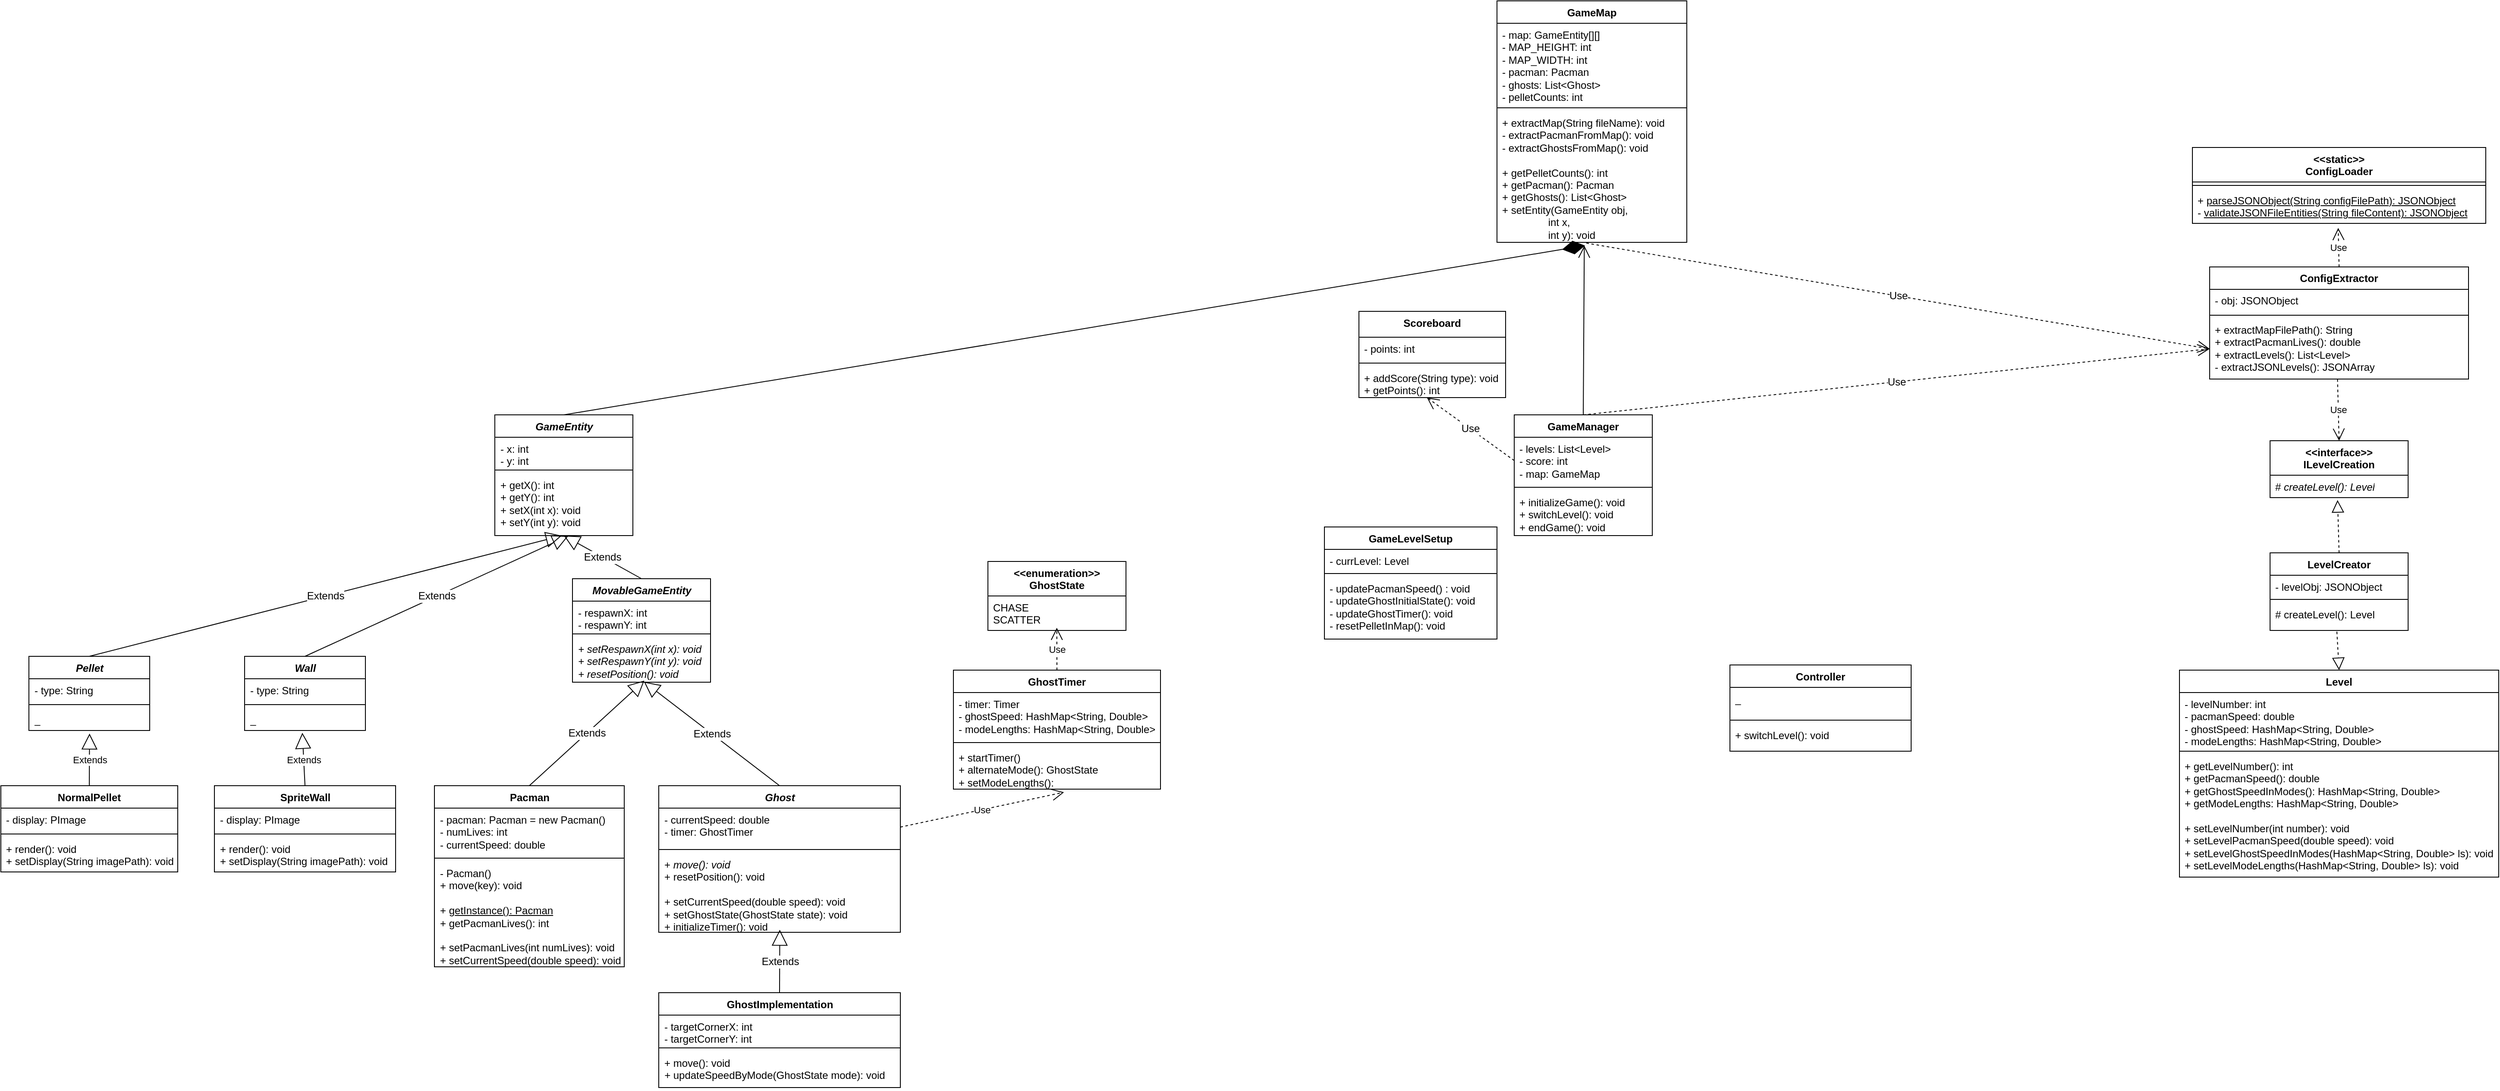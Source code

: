 <mxfile version="24.7.7">
  <diagram id="C5RBs43oDa-KdzZeNtuy" name="Page-1">
    <mxGraphModel dx="2038" dy="1967" grid="1" gridSize="10" guides="1" tooltips="1" connect="1" arrows="1" fold="1" page="1" pageScale="1" pageWidth="827" pageHeight="1169" math="0" shadow="0">
      <root>
        <mxCell id="WIyWlLk6GJQsqaUBKTNV-0" />
        <mxCell id="WIyWlLk6GJQsqaUBKTNV-1" parent="WIyWlLk6GJQsqaUBKTNV-0" />
        <mxCell id="k3yKtcVjdH3FUmCwJc7V-0" value="&lt;div&gt;&amp;lt;&amp;lt;static&amp;gt;&amp;gt;&lt;/div&gt;ConfigLoader" style="swimlane;fontStyle=1;align=center;verticalAlign=top;childLayout=stackLayout;horizontal=1;startSize=40;horizontalStack=0;resizeParent=1;resizeParentMax=0;resizeLast=0;collapsible=1;marginBottom=0;whiteSpace=wrap;html=1;" parent="WIyWlLk6GJQsqaUBKTNV-1" vertex="1">
          <mxGeometry x="886" y="50" width="340" height="88" as="geometry" />
        </mxCell>
        <mxCell id="k3yKtcVjdH3FUmCwJc7V-2" value="" style="line;strokeWidth=1;fillColor=none;align=left;verticalAlign=middle;spacingTop=-1;spacingLeft=3;spacingRight=3;rotatable=0;labelPosition=right;points=[];portConstraint=eastwest;strokeColor=inherit;" parent="k3yKtcVjdH3FUmCwJc7V-0" vertex="1">
          <mxGeometry y="40" width="340" height="8" as="geometry" />
        </mxCell>
        <mxCell id="k3yKtcVjdH3FUmCwJc7V-3" value="+ &lt;u&gt;parseJSONObject(String configFilePath): JSONObject&lt;/u&gt;&lt;div&gt;- &lt;u&gt;validateJSONFileEntities(String fileContent): JSONObject&lt;/u&gt;&lt;/div&gt;" style="text;strokeColor=none;fillColor=none;align=left;verticalAlign=top;spacingLeft=4;spacingRight=4;overflow=hidden;rotatable=0;points=[[0,0.5],[1,0.5]];portConstraint=eastwest;whiteSpace=wrap;html=1;" parent="k3yKtcVjdH3FUmCwJc7V-0" vertex="1">
          <mxGeometry y="48" width="340" height="40" as="geometry" />
        </mxCell>
        <mxCell id="k3yKtcVjdH3FUmCwJc7V-8" value="Level" style="swimlane;fontStyle=1;align=center;verticalAlign=top;childLayout=stackLayout;horizontal=1;startSize=26;horizontalStack=0;resizeParent=1;resizeParentMax=0;resizeLast=0;collapsible=1;marginBottom=0;whiteSpace=wrap;html=1;" parent="WIyWlLk6GJQsqaUBKTNV-1" vertex="1">
          <mxGeometry x="871" y="656" width="370" height="240" as="geometry" />
        </mxCell>
        <mxCell id="k3yKtcVjdH3FUmCwJc7V-9" value="&lt;div&gt;- levelNumber: int&lt;/div&gt;- pacmanSpeed: double&lt;div&gt;- ghostSpeed: HashMap&amp;lt;String, Double&amp;gt;&lt;br&gt;&lt;div&gt;- modeLengths: HashMap&amp;lt;String, Double&amp;gt;&lt;/div&gt;&lt;/div&gt;" style="text;strokeColor=none;fillColor=none;align=left;verticalAlign=top;spacingLeft=4;spacingRight=4;overflow=hidden;rotatable=0;points=[[0,0.5],[1,0.5]];portConstraint=eastwest;whiteSpace=wrap;html=1;" parent="k3yKtcVjdH3FUmCwJc7V-8" vertex="1">
          <mxGeometry y="26" width="370" height="64" as="geometry" />
        </mxCell>
        <mxCell id="k3yKtcVjdH3FUmCwJc7V-10" value="" style="line;strokeWidth=1;fillColor=none;align=left;verticalAlign=middle;spacingTop=-1;spacingLeft=3;spacingRight=3;rotatable=0;labelPosition=right;points=[];portConstraint=eastwest;strokeColor=inherit;" parent="k3yKtcVjdH3FUmCwJc7V-8" vertex="1">
          <mxGeometry y="90" width="370" height="8" as="geometry" />
        </mxCell>
        <mxCell id="k3yKtcVjdH3FUmCwJc7V-11" value="+ getLevelNumber(): int&lt;div&gt;+ getPacmanSpeed(): double&lt;/div&gt;&lt;div&gt;+ getGhostSpeedInModes(): HashMap&amp;lt;String, Double&amp;gt;&amp;nbsp;&lt;/div&gt;&lt;div&gt;+ getModeLengths: HashMap&amp;lt;String, Double&amp;gt;&lt;/div&gt;&lt;div&gt;&lt;br&gt;&lt;/div&gt;&lt;div&gt;+ setLevelNumber(int number): void&lt;/div&gt;&lt;div&gt;+ setLevelPacmanSpeed(double speed): void&lt;/div&gt;&lt;div&gt;+ setLevelGhostSpeedInModes(HashMap&amp;lt;String, Double&amp;gt; ls): void&lt;/div&gt;&lt;div&gt;+ setLevelModeLengths(HashMap&amp;lt;String, Double&amp;gt; ls): void&lt;/div&gt;" style="text;strokeColor=none;fillColor=none;align=left;verticalAlign=top;spacingLeft=4;spacingRight=4;overflow=hidden;rotatable=0;points=[[0,0.5],[1,0.5]];portConstraint=eastwest;whiteSpace=wrap;html=1;" parent="k3yKtcVjdH3FUmCwJc7V-8" vertex="1">
          <mxGeometry y="98" width="370" height="142" as="geometry" />
        </mxCell>
        <mxCell id="k3yKtcVjdH3FUmCwJc7V-12" value="&lt;i&gt;GameEntity&lt;/i&gt;" style="swimlane;fontStyle=1;align=center;verticalAlign=top;childLayout=stackLayout;horizontal=1;startSize=26;horizontalStack=0;resizeParent=1;resizeParentMax=0;resizeLast=0;collapsible=1;marginBottom=0;whiteSpace=wrap;html=1;" parent="WIyWlLk6GJQsqaUBKTNV-1" vertex="1">
          <mxGeometry x="-1081.5" y="360" width="160" height="140" as="geometry" />
        </mxCell>
        <mxCell id="k3yKtcVjdH3FUmCwJc7V-13" value="- x: int&lt;div&gt;- y: int&lt;/div&gt;" style="text;strokeColor=none;fillColor=none;align=left;verticalAlign=top;spacingLeft=4;spacingRight=4;overflow=hidden;rotatable=0;points=[[0,0.5],[1,0.5]];portConstraint=eastwest;whiteSpace=wrap;html=1;" parent="k3yKtcVjdH3FUmCwJc7V-12" vertex="1">
          <mxGeometry y="26" width="160" height="34" as="geometry" />
        </mxCell>
        <mxCell id="k3yKtcVjdH3FUmCwJc7V-14" value="" style="line;strokeWidth=1;fillColor=none;align=left;verticalAlign=middle;spacingTop=-1;spacingLeft=3;spacingRight=3;rotatable=0;labelPosition=right;points=[];portConstraint=eastwest;strokeColor=inherit;" parent="k3yKtcVjdH3FUmCwJc7V-12" vertex="1">
          <mxGeometry y="60" width="160" height="8" as="geometry" />
        </mxCell>
        <mxCell id="k3yKtcVjdH3FUmCwJc7V-15" value="+ getX(): int&lt;div&gt;+ getY(): int&lt;/div&gt;&lt;div&gt;+ setX(int x): void&lt;/div&gt;&lt;div&gt;+ setY(int y): void&lt;/div&gt;" style="text;strokeColor=none;fillColor=none;align=left;verticalAlign=top;spacingLeft=4;spacingRight=4;overflow=hidden;rotatable=0;points=[[0,0.5],[1,0.5]];portConstraint=eastwest;whiteSpace=wrap;html=1;" parent="k3yKtcVjdH3FUmCwJc7V-12" vertex="1">
          <mxGeometry y="68" width="160" height="72" as="geometry" />
        </mxCell>
        <mxCell id="k3yKtcVjdH3FUmCwJc7V-16" value="Pacman" style="swimlane;fontStyle=1;align=center;verticalAlign=top;childLayout=stackLayout;horizontal=1;startSize=26;horizontalStack=0;resizeParent=1;resizeParentMax=0;resizeLast=0;collapsible=1;marginBottom=0;whiteSpace=wrap;html=1;" parent="WIyWlLk6GJQsqaUBKTNV-1" vertex="1">
          <mxGeometry x="-1151.5" y="790" width="220" height="210" as="geometry" />
        </mxCell>
        <mxCell id="k3yKtcVjdH3FUmCwJc7V-17" value="- pacman: Pacman = new Pacman()&lt;div&gt;- numLives: int&lt;/div&gt;&lt;div&gt;- currentSpeed: double&lt;/div&gt;&lt;div&gt;&lt;br&gt;&lt;/div&gt;" style="text;strokeColor=none;fillColor=none;align=left;verticalAlign=top;spacingLeft=4;spacingRight=4;overflow=hidden;rotatable=0;points=[[0,0.5],[1,0.5]];portConstraint=eastwest;whiteSpace=wrap;html=1;" parent="k3yKtcVjdH3FUmCwJc7V-16" vertex="1">
          <mxGeometry y="26" width="220" height="54" as="geometry" />
        </mxCell>
        <mxCell id="k3yKtcVjdH3FUmCwJc7V-18" value="" style="line;strokeWidth=1;fillColor=none;align=left;verticalAlign=middle;spacingTop=-1;spacingLeft=3;spacingRight=3;rotatable=0;labelPosition=right;points=[];portConstraint=eastwest;strokeColor=inherit;" parent="k3yKtcVjdH3FUmCwJc7V-16" vertex="1">
          <mxGeometry y="80" width="220" height="8" as="geometry" />
        </mxCell>
        <mxCell id="k3yKtcVjdH3FUmCwJc7V-19" value="- Pacman()&lt;div&gt;+ move(key): void&lt;/div&gt;&lt;div&gt;&lt;br&gt;&lt;/div&gt;&lt;div&gt;&lt;div&gt;+&amp;nbsp;&lt;u&gt;getInstance(): Pacman&lt;/u&gt;&lt;/div&gt;&lt;/div&gt;&lt;div&gt;+ getPacmanLives(): int&lt;/div&gt;&lt;div&gt;&lt;br&gt;&lt;/div&gt;&lt;div&gt;+ setPacmanLives(int numLives): void&lt;/div&gt;&lt;div&gt;+ setCurrentSpeed(double speed): void&lt;/div&gt;" style="text;strokeColor=none;fillColor=none;align=left;verticalAlign=top;spacingLeft=4;spacingRight=4;overflow=hidden;rotatable=0;points=[[0,0.5],[1,0.5]];portConstraint=eastwest;whiteSpace=wrap;html=1;" parent="k3yKtcVjdH3FUmCwJc7V-16" vertex="1">
          <mxGeometry y="88" width="220" height="122" as="geometry" />
        </mxCell>
        <mxCell id="k3yKtcVjdH3FUmCwJc7V-20" value="&lt;i&gt;Ghost&lt;/i&gt;" style="swimlane;fontStyle=1;align=center;verticalAlign=top;childLayout=stackLayout;horizontal=1;startSize=26;horizontalStack=0;resizeParent=1;resizeParentMax=0;resizeLast=0;collapsible=1;marginBottom=0;whiteSpace=wrap;html=1;" parent="WIyWlLk6GJQsqaUBKTNV-1" vertex="1">
          <mxGeometry x="-891.5" y="790" width="280" height="170" as="geometry" />
        </mxCell>
        <mxCell id="k3yKtcVjdH3FUmCwJc7V-21" value="- currentSpeed: double&lt;div&gt;&lt;span style=&quot;background-color: initial;&quot;&gt;- timer: GhostTimer&lt;/span&gt;&lt;br&gt;&lt;/div&gt;" style="text;strokeColor=none;fillColor=none;align=left;verticalAlign=top;spacingLeft=4;spacingRight=4;overflow=hidden;rotatable=0;points=[[0,0.5],[1,0.5]];portConstraint=eastwest;whiteSpace=wrap;html=1;" parent="k3yKtcVjdH3FUmCwJc7V-20" vertex="1">
          <mxGeometry y="26" width="280" height="44" as="geometry" />
        </mxCell>
        <mxCell id="k3yKtcVjdH3FUmCwJc7V-22" value="" style="line;strokeWidth=1;fillColor=none;align=left;verticalAlign=middle;spacingTop=-1;spacingLeft=3;spacingRight=3;rotatable=0;labelPosition=right;points=[];portConstraint=eastwest;strokeColor=inherit;" parent="k3yKtcVjdH3FUmCwJc7V-20" vertex="1">
          <mxGeometry y="70" width="280" height="8" as="geometry" />
        </mxCell>
        <mxCell id="k3yKtcVjdH3FUmCwJc7V-23" value="&lt;div&gt;+ &lt;i&gt;move(): void&lt;/i&gt;&lt;/div&gt;&lt;div&gt;&lt;div&gt;+ resetPosition(): void&lt;/div&gt;&lt;/div&gt;&lt;div&gt;&lt;br&gt;&lt;/div&gt;&lt;div&gt;&lt;span style=&quot;background-color: initial;&quot;&gt;+ setCurrentSpeed(double speed): void&lt;/span&gt;&lt;br&gt;&lt;/div&gt;&lt;div&gt;&lt;span style=&quot;background-color: initial;&quot;&gt;+ setGhostState(GhostState state): void&lt;/span&gt;&lt;/div&gt;&lt;div&gt;&lt;span style=&quot;background-color: initial;&quot;&gt;+ initializeTimer(): void&lt;/span&gt;&lt;/div&gt;" style="text;strokeColor=none;fillColor=none;align=left;verticalAlign=top;spacingLeft=4;spacingRight=4;overflow=hidden;rotatable=0;points=[[0,0.5],[1,0.5]];portConstraint=eastwest;whiteSpace=wrap;html=1;" parent="k3yKtcVjdH3FUmCwJc7V-20" vertex="1">
          <mxGeometry y="78" width="280" height="92" as="geometry" />
        </mxCell>
        <mxCell id="rw3Is0due_I-UnfVZc5g-0" value="GameManager" style="swimlane;fontStyle=1;align=center;verticalAlign=top;childLayout=stackLayout;horizontal=1;startSize=26;horizontalStack=0;resizeParent=1;resizeParentMax=0;resizeLast=0;collapsible=1;marginBottom=0;whiteSpace=wrap;html=1;" parent="WIyWlLk6GJQsqaUBKTNV-1" vertex="1">
          <mxGeometry x="100" y="360" width="160" height="140" as="geometry" />
        </mxCell>
        <mxCell id="rw3Is0due_I-UnfVZc5g-1" value="- levels: List&amp;lt;Level&amp;gt;&lt;div&gt;&lt;span style=&quot;background-color: initial;&quot;&gt;- score: int&lt;/span&gt;&lt;br&gt;&lt;/div&gt;&lt;div&gt;- map: GameMap&lt;/div&gt;" style="text;strokeColor=none;fillColor=none;align=left;verticalAlign=top;spacingLeft=4;spacingRight=4;overflow=hidden;rotatable=0;points=[[0,0.5],[1,0.5]];portConstraint=eastwest;whiteSpace=wrap;html=1;" parent="rw3Is0due_I-UnfVZc5g-0" vertex="1">
          <mxGeometry y="26" width="160" height="54" as="geometry" />
        </mxCell>
        <mxCell id="rw3Is0due_I-UnfVZc5g-2" value="" style="line;strokeWidth=1;fillColor=none;align=left;verticalAlign=middle;spacingTop=-1;spacingLeft=3;spacingRight=3;rotatable=0;labelPosition=right;points=[];portConstraint=eastwest;strokeColor=inherit;" parent="rw3Is0due_I-UnfVZc5g-0" vertex="1">
          <mxGeometry y="80" width="160" height="8" as="geometry" />
        </mxCell>
        <mxCell id="rw3Is0due_I-UnfVZc5g-3" value="&lt;div&gt;+ initializeGame(): void&lt;/div&gt;&lt;div&gt;+ switchLevel(): void&lt;br&gt;&lt;/div&gt;&lt;div&gt;&lt;span style=&quot;background-color: initial;&quot;&gt;+ endGame(): void&lt;/span&gt;&lt;br&gt;&lt;/div&gt;&lt;div&gt;&lt;br&gt;&lt;/div&gt;" style="text;strokeColor=none;fillColor=none;align=left;verticalAlign=top;spacingLeft=4;spacingRight=4;overflow=hidden;rotatable=0;points=[[0,0.5],[1,0.5]];portConstraint=eastwest;whiteSpace=wrap;html=1;" parent="rw3Is0due_I-UnfVZc5g-0" vertex="1">
          <mxGeometry y="88" width="160" height="52" as="geometry" />
        </mxCell>
        <mxCell id="rw3Is0due_I-UnfVZc5g-8" value="ConfigExtractor" style="swimlane;fontStyle=1;align=center;verticalAlign=top;childLayout=stackLayout;horizontal=1;startSize=26;horizontalStack=0;resizeParent=1;resizeParentMax=0;resizeLast=0;collapsible=1;marginBottom=0;whiteSpace=wrap;html=1;" parent="WIyWlLk6GJQsqaUBKTNV-1" vertex="1">
          <mxGeometry x="906" y="188.48" width="300" height="130" as="geometry" />
        </mxCell>
        <mxCell id="rw3Is0due_I-UnfVZc5g-9" value="- obj: JSONObject" style="text;strokeColor=none;fillColor=none;align=left;verticalAlign=top;spacingLeft=4;spacingRight=4;overflow=hidden;rotatable=0;points=[[0,0.5],[1,0.5]];portConstraint=eastwest;whiteSpace=wrap;html=1;" parent="rw3Is0due_I-UnfVZc5g-8" vertex="1">
          <mxGeometry y="26" width="300" height="26" as="geometry" />
        </mxCell>
        <mxCell id="rw3Is0due_I-UnfVZc5g-10" value="" style="line;strokeWidth=1;fillColor=none;align=left;verticalAlign=middle;spacingTop=-1;spacingLeft=3;spacingRight=3;rotatable=0;labelPosition=right;points=[];portConstraint=eastwest;strokeColor=inherit;" parent="rw3Is0due_I-UnfVZc5g-8" vertex="1">
          <mxGeometry y="52" width="300" height="8" as="geometry" />
        </mxCell>
        <mxCell id="rw3Is0due_I-UnfVZc5g-11" value="+ extractMapFilePath(): String&lt;div&gt;+ extractPacmanLives(): double&lt;/div&gt;&lt;div&gt;+ extractLevels(): List&amp;lt;Level&amp;gt;&lt;/div&gt;&lt;div&gt;- extractJSONLevels(): JSONArray&lt;/div&gt;" style="text;strokeColor=none;fillColor=none;align=left;verticalAlign=top;spacingLeft=4;spacingRight=4;overflow=hidden;rotatable=0;points=[[0,0.5],[1,0.5]];portConstraint=eastwest;whiteSpace=wrap;html=1;" parent="rw3Is0due_I-UnfVZc5g-8" vertex="1">
          <mxGeometry y="60" width="300" height="70" as="geometry" />
        </mxCell>
        <mxCell id="rw3Is0due_I-UnfVZc5g-12" value="&lt;div&gt;&amp;lt;&amp;lt;interface&amp;gt;&amp;gt;&lt;/div&gt;ILevelCreation" style="swimlane;fontStyle=1;align=center;verticalAlign=top;childLayout=stackLayout;horizontal=1;startSize=40;horizontalStack=0;resizeParent=1;resizeParentMax=0;resizeLast=0;collapsible=1;marginBottom=0;whiteSpace=wrap;html=1;" parent="WIyWlLk6GJQsqaUBKTNV-1" vertex="1">
          <mxGeometry x="976" y="390" width="160" height="66" as="geometry" />
        </mxCell>
        <mxCell id="rw3Is0due_I-UnfVZc5g-15" value="# &lt;i&gt;createLevel(): Level&lt;/i&gt;" style="text;strokeColor=none;fillColor=none;align=left;verticalAlign=top;spacingLeft=4;spacingRight=4;overflow=hidden;rotatable=0;points=[[0,0.5],[1,0.5]];portConstraint=eastwest;whiteSpace=wrap;html=1;" parent="rw3Is0due_I-UnfVZc5g-12" vertex="1">
          <mxGeometry y="40" width="160" height="26" as="geometry" />
        </mxCell>
        <mxCell id="rw3Is0due_I-UnfVZc5g-21" value="Use" style="endArrow=open;endSize=12;dashed=1;html=1;rounded=0;exitX=0.5;exitY=0;exitDx=0;exitDy=0;entryX=0.497;entryY=1.131;entryDx=0;entryDy=0;entryPerimeter=0;" parent="WIyWlLk6GJQsqaUBKTNV-1" source="rw3Is0due_I-UnfVZc5g-8" target="k3yKtcVjdH3FUmCwJc7V-3" edge="1">
          <mxGeometry width="160" relative="1" as="geometry">
            <mxPoint x="1006" y="418.48" as="sourcePoint" />
            <mxPoint x="984.98" y="130.0" as="targetPoint" />
          </mxGeometry>
        </mxCell>
        <mxCell id="rw3Is0due_I-UnfVZc5g-22" value="" style="endArrow=block;dashed=1;endFill=0;endSize=12;html=1;rounded=0;exitX=0.484;exitY=1.043;exitDx=0;exitDy=0;entryX=0.5;entryY=0;entryDx=0;entryDy=0;exitPerimeter=0;" parent="WIyWlLk6GJQsqaUBKTNV-1" source="b9I_rk6hgtn4qXGZe8mg-3" target="k3yKtcVjdH3FUmCwJc7V-8" edge="1">
          <mxGeometry width="160" relative="1" as="geometry">
            <mxPoint x="1054.88" y="599.928" as="sourcePoint" />
            <mxPoint x="1296" y="560" as="targetPoint" />
          </mxGeometry>
        </mxCell>
        <mxCell id="rw3Is0due_I-UnfVZc5g-23" value="Use" style="endArrow=open;endSize=12;dashed=1;html=1;rounded=0;exitX=0.494;exitY=1.004;exitDx=0;exitDy=0;entryX=0.5;entryY=0;entryDx=0;entryDy=0;exitPerimeter=0;" parent="WIyWlLk6GJQsqaUBKTNV-1" source="rw3Is0due_I-UnfVZc5g-11" target="rw3Is0due_I-UnfVZc5g-12" edge="1">
          <mxGeometry width="160" relative="1" as="geometry">
            <mxPoint x="1336.0" y="410.0" as="sourcePoint" />
            <mxPoint x="1506" y="459" as="targetPoint" />
          </mxGeometry>
        </mxCell>
        <mxCell id="rw3Is0due_I-UnfVZc5g-28" value="GameMap" style="swimlane;fontStyle=1;align=center;verticalAlign=top;childLayout=stackLayout;horizontal=1;startSize=26;horizontalStack=0;resizeParent=1;resizeParentMax=0;resizeLast=0;collapsible=1;marginBottom=0;whiteSpace=wrap;html=1;" parent="WIyWlLk6GJQsqaUBKTNV-1" vertex="1">
          <mxGeometry x="80" y="-120" width="220" height="280" as="geometry" />
        </mxCell>
        <mxCell id="rw3Is0due_I-UnfVZc5g-29" value="- map: GameEntity[][]&lt;div&gt;- MAP_HEIGHT: int&lt;/div&gt;&lt;div&gt;- MAP_WIDTH: int&lt;/div&gt;&lt;div&gt;- pacman: Pacman&lt;/div&gt;&lt;div&gt;- ghosts: List&amp;lt;Ghost&amp;gt;&lt;/div&gt;&lt;div&gt;- pelletCounts: int&lt;/div&gt;" style="text;strokeColor=none;fillColor=none;align=left;verticalAlign=top;spacingLeft=4;spacingRight=4;overflow=hidden;rotatable=0;points=[[0,0.5],[1,0.5]];portConstraint=eastwest;whiteSpace=wrap;html=1;" parent="rw3Is0due_I-UnfVZc5g-28" vertex="1">
          <mxGeometry y="26" width="220" height="94" as="geometry" />
        </mxCell>
        <mxCell id="rw3Is0due_I-UnfVZc5g-30" value="" style="line;strokeWidth=1;fillColor=none;align=left;verticalAlign=middle;spacingTop=-1;spacingLeft=3;spacingRight=3;rotatable=0;labelPosition=right;points=[];portConstraint=eastwest;strokeColor=inherit;" parent="rw3Is0due_I-UnfVZc5g-28" vertex="1">
          <mxGeometry y="120" width="220" height="8" as="geometry" />
        </mxCell>
        <mxCell id="rw3Is0due_I-UnfVZc5g-31" value="+ extractMap(String fileName): void&lt;div&gt;- extractPacmanFromMap(): void&lt;/div&gt;&lt;div&gt;- extractGhostsFromMap(): void&lt;/div&gt;&lt;div&gt;&lt;br&gt;&lt;/div&gt;&lt;div&gt;+ getPelletCounts(): int&lt;/div&gt;&lt;div&gt;+ getPacman(): Pacman&lt;/div&gt;&lt;div&gt;+ getGhosts(): List&amp;lt;Ghost&amp;gt;&lt;br&gt;&lt;div&gt;&lt;div&gt;&lt;span style=&quot;background-color: initial;&quot;&gt;+ setEntity(GameEntity obj,&lt;/span&gt;&lt;br&gt;&lt;/div&gt;&lt;div&gt;&lt;span style=&quot;white-space: pre;&quot;&gt;&#x9;&lt;/span&gt;&lt;span style=&quot;white-space: pre;&quot;&gt;&#x9;&lt;/span&gt;int x,&lt;/div&gt;&lt;div&gt;&lt;span style=&quot;white-space: pre;&quot;&gt;&#x9;&lt;/span&gt;&lt;span style=&quot;white-space: pre;&quot;&gt;&#x9;&lt;/span&gt;int y): void&lt;/div&gt;&lt;/div&gt;&lt;/div&gt;" style="text;strokeColor=none;fillColor=none;align=left;verticalAlign=top;spacingLeft=4;spacingRight=4;overflow=hidden;rotatable=0;points=[[0,0.5],[1,0.5]];portConstraint=eastwest;whiteSpace=wrap;html=1;" parent="rw3Is0due_I-UnfVZc5g-28" vertex="1">
          <mxGeometry y="128" width="220" height="152" as="geometry" />
        </mxCell>
        <mxCell id="tSfVz4bYU_NCFo6Q-qHQ-0" value="&lt;i&gt;Wall&lt;/i&gt;" style="swimlane;fontStyle=1;align=center;verticalAlign=top;childLayout=stackLayout;horizontal=1;startSize=26;horizontalStack=0;resizeParent=1;resizeParentMax=0;resizeLast=0;collapsible=1;marginBottom=0;whiteSpace=wrap;html=1;" parent="WIyWlLk6GJQsqaUBKTNV-1" vertex="1">
          <mxGeometry x="-1371.5" y="640" width="140" height="86" as="geometry" />
        </mxCell>
        <mxCell id="tSfVz4bYU_NCFo6Q-qHQ-1" value="- type: String" style="text;strokeColor=none;fillColor=none;align=left;verticalAlign=top;spacingLeft=4;spacingRight=4;overflow=hidden;rotatable=0;points=[[0,0.5],[1,0.5]];portConstraint=eastwest;whiteSpace=wrap;html=1;" parent="tSfVz4bYU_NCFo6Q-qHQ-0" vertex="1">
          <mxGeometry y="26" width="140" height="26" as="geometry" />
        </mxCell>
        <mxCell id="tSfVz4bYU_NCFo6Q-qHQ-2" value="" style="line;strokeWidth=1;fillColor=none;align=left;verticalAlign=middle;spacingTop=-1;spacingLeft=3;spacingRight=3;rotatable=0;labelPosition=right;points=[];portConstraint=eastwest;strokeColor=inherit;" parent="tSfVz4bYU_NCFo6Q-qHQ-0" vertex="1">
          <mxGeometry y="52" width="140" height="8" as="geometry" />
        </mxCell>
        <mxCell id="tSfVz4bYU_NCFo6Q-qHQ-3" value="_" style="text;strokeColor=none;fillColor=none;align=left;verticalAlign=top;spacingLeft=4;spacingRight=4;overflow=hidden;rotatable=0;points=[[0,0.5],[1,0.5]];portConstraint=eastwest;whiteSpace=wrap;html=1;" parent="tSfVz4bYU_NCFo6Q-qHQ-0" vertex="1">
          <mxGeometry y="60" width="140" height="26" as="geometry" />
        </mxCell>
        <mxCell id="tSfVz4bYU_NCFo6Q-qHQ-9" value="&lt;div&gt;&amp;lt;&amp;lt;enumeration&amp;gt;&amp;gt;&lt;/div&gt;GhostState" style="swimlane;fontStyle=1;align=center;verticalAlign=top;childLayout=stackLayout;horizontal=1;startSize=40;horizontalStack=0;resizeParent=1;resizeParentMax=0;resizeLast=0;collapsible=1;marginBottom=0;whiteSpace=wrap;html=1;" parent="WIyWlLk6GJQsqaUBKTNV-1" vertex="1">
          <mxGeometry x="-510" y="530" width="160" height="80" as="geometry" />
        </mxCell>
        <mxCell id="tSfVz4bYU_NCFo6Q-qHQ-10" value="CHASE&lt;div&gt;SCATTER&lt;/div&gt;" style="text;strokeColor=none;fillColor=none;align=left;verticalAlign=top;spacingLeft=4;spacingRight=4;overflow=hidden;rotatable=0;points=[[0,0.5],[1,0.5]];portConstraint=eastwest;whiteSpace=wrap;html=1;" parent="tSfVz4bYU_NCFo6Q-qHQ-9" vertex="1">
          <mxGeometry y="40" width="160" height="40" as="geometry" />
        </mxCell>
        <mxCell id="tSfVz4bYU_NCFo6Q-qHQ-13" value="Extends" style="endArrow=block;endSize=16;endFill=0;html=1;rounded=0;fontSize=12;curved=1;exitX=0.5;exitY=0;exitDx=0;exitDy=0;entryX=0.521;entryY=0.964;entryDx=0;entryDy=0;entryPerimeter=0;" parent="WIyWlLk6GJQsqaUBKTNV-1" source="k3yKtcVjdH3FUmCwJc7V-16" target="RNng5RezGkxJU8IlU9MV-23" edge="1">
          <mxGeometry width="160" relative="1" as="geometry">
            <mxPoint x="-1001.5" y="567.23" as="sourcePoint" />
            <mxPoint x="-961.5" y="710" as="targetPoint" />
          </mxGeometry>
        </mxCell>
        <mxCell id="tSfVz4bYU_NCFo6Q-qHQ-14" value="Extends" style="endArrow=block;endSize=16;endFill=0;html=1;rounded=0;fontSize=12;curved=1;exitX=0.5;exitY=0;exitDx=0;exitDy=0;entryX=0.518;entryY=0.99;entryDx=0;entryDy=0;entryPerimeter=0;" parent="WIyWlLk6GJQsqaUBKTNV-1" source="k3yKtcVjdH3FUmCwJc7V-20" target="RNng5RezGkxJU8IlU9MV-23" edge="1">
          <mxGeometry width="160" relative="1" as="geometry">
            <mxPoint x="-741.5" y="590.0" as="sourcePoint" />
            <mxPoint x="-851.5" y="710" as="targetPoint" />
          </mxGeometry>
        </mxCell>
        <mxCell id="tSfVz4bYU_NCFo6Q-qHQ-15" value="Extends" style="endArrow=block;endSize=16;endFill=0;html=1;rounded=0;fontSize=12;curved=1;exitX=0.5;exitY=0;exitDx=0;exitDy=0;entryX=0.532;entryY=1.007;entryDx=0;entryDy=0;entryPerimeter=0;" parent="WIyWlLk6GJQsqaUBKTNV-1" source="tSfVz4bYU_NCFo6Q-qHQ-0" target="k3yKtcVjdH3FUmCwJc7V-15" edge="1">
          <mxGeometry width="160" relative="1" as="geometry">
            <mxPoint x="-831.5" y="510" as="sourcePoint" />
            <mxPoint x="-671.5" y="510" as="targetPoint" />
          </mxGeometry>
        </mxCell>
        <mxCell id="b9I_rk6hgtn4qXGZe8mg-0" value="LevelCreator" style="swimlane;fontStyle=1;align=center;verticalAlign=top;childLayout=stackLayout;horizontal=1;startSize=26;horizontalStack=0;resizeParent=1;resizeParentMax=0;resizeLast=0;collapsible=1;marginBottom=0;whiteSpace=wrap;html=1;" parent="WIyWlLk6GJQsqaUBKTNV-1" vertex="1">
          <mxGeometry x="976" y="520" width="160" height="90" as="geometry" />
        </mxCell>
        <mxCell id="b9I_rk6hgtn4qXGZe8mg-1" value="- levelObj: JSONObject" style="text;strokeColor=none;fillColor=none;align=left;verticalAlign=top;spacingLeft=4;spacingRight=4;overflow=hidden;rotatable=0;points=[[0,0.5],[1,0.5]];portConstraint=eastwest;whiteSpace=wrap;html=1;" parent="b9I_rk6hgtn4qXGZe8mg-0" vertex="1">
          <mxGeometry y="26" width="160" height="24" as="geometry" />
        </mxCell>
        <mxCell id="b9I_rk6hgtn4qXGZe8mg-2" value="" style="line;strokeWidth=1;fillColor=none;align=left;verticalAlign=middle;spacingTop=-1;spacingLeft=3;spacingRight=3;rotatable=0;labelPosition=right;points=[];portConstraint=eastwest;strokeColor=inherit;" parent="b9I_rk6hgtn4qXGZe8mg-0" vertex="1">
          <mxGeometry y="50" width="160" height="8" as="geometry" />
        </mxCell>
        <mxCell id="b9I_rk6hgtn4qXGZe8mg-3" value="# createLevel(): Level&lt;div&gt;&lt;br&gt;&lt;/div&gt;" style="text;strokeColor=none;fillColor=none;align=left;verticalAlign=top;spacingLeft=4;spacingRight=4;overflow=hidden;rotatable=0;points=[[0,0.5],[1,0.5]];portConstraint=eastwest;whiteSpace=wrap;html=1;" parent="b9I_rk6hgtn4qXGZe8mg-0" vertex="1">
          <mxGeometry y="58" width="160" height="32" as="geometry" />
        </mxCell>
        <mxCell id="b9I_rk6hgtn4qXGZe8mg-4" value="Use" style="endArrow=open;endSize=12;dashed=1;html=1;rounded=0;fontSize=12;curved=1;exitX=0.471;exitY=1.006;exitDx=0;exitDy=0;entryX=0;entryY=0.5;entryDx=0;entryDy=0;exitPerimeter=0;" parent="WIyWlLk6GJQsqaUBKTNV-1" source="rw3Is0due_I-UnfVZc5g-31" target="rw3Is0due_I-UnfVZc5g-11" edge="1">
          <mxGeometry width="160" relative="1" as="geometry">
            <mxPoint x="450" y="390" as="sourcePoint" />
            <mxPoint x="610" y="390" as="targetPoint" />
          </mxGeometry>
        </mxCell>
        <mxCell id="b9I_rk6hgtn4qXGZe8mg-5" value="Use" style="endArrow=open;endSize=12;dashed=1;html=1;rounded=0;fontSize=12;curved=1;exitX=0.5;exitY=0;exitDx=0;exitDy=0;entryX=0;entryY=0.5;entryDx=0;entryDy=0;" parent="WIyWlLk6GJQsqaUBKTNV-1" source="rw3Is0due_I-UnfVZc5g-0" target="rw3Is0due_I-UnfVZc5g-11" edge="1">
          <mxGeometry width="160" relative="1" as="geometry">
            <mxPoint x="450" y="390" as="sourcePoint" />
            <mxPoint x="610" y="390" as="targetPoint" />
          </mxGeometry>
        </mxCell>
        <mxCell id="b9I_rk6hgtn4qXGZe8mg-7" value="GhostImplementation" style="swimlane;fontStyle=1;align=center;verticalAlign=top;childLayout=stackLayout;horizontal=1;startSize=26;horizontalStack=0;resizeParent=1;resizeParentMax=0;resizeLast=0;collapsible=1;marginBottom=0;whiteSpace=wrap;html=1;" parent="WIyWlLk6GJQsqaUBKTNV-1" vertex="1">
          <mxGeometry x="-891.5" y="1030" width="280" height="110" as="geometry" />
        </mxCell>
        <mxCell id="b9I_rk6hgtn4qXGZe8mg-8" value="&lt;div&gt;- targetCornerX: int&lt;/div&gt;&lt;div&gt;- targetCornerY: int&lt;/div&gt;" style="text;strokeColor=none;fillColor=none;align=left;verticalAlign=top;spacingLeft=4;spacingRight=4;overflow=hidden;rotatable=0;points=[[0,0.5],[1,0.5]];portConstraint=eastwest;whiteSpace=wrap;html=1;" parent="b9I_rk6hgtn4qXGZe8mg-7" vertex="1">
          <mxGeometry y="26" width="280" height="34" as="geometry" />
        </mxCell>
        <mxCell id="b9I_rk6hgtn4qXGZe8mg-9" value="" style="line;strokeWidth=1;fillColor=none;align=left;verticalAlign=middle;spacingTop=-1;spacingLeft=3;spacingRight=3;rotatable=0;labelPosition=right;points=[];portConstraint=eastwest;strokeColor=inherit;" parent="b9I_rk6hgtn4qXGZe8mg-7" vertex="1">
          <mxGeometry y="60" width="280" height="8" as="geometry" />
        </mxCell>
        <mxCell id="b9I_rk6hgtn4qXGZe8mg-10" value="+&amp;nbsp;move(): void&lt;div&gt;&lt;i&gt;+&lt;/i&gt;&lt;span style=&quot;background-color: initial;&quot;&gt;&amp;nbsp;updateSpeedByMode(GhostState mode): void&lt;/span&gt;&lt;/div&gt;" style="text;strokeColor=none;fillColor=none;align=left;verticalAlign=top;spacingLeft=4;spacingRight=4;overflow=hidden;rotatable=0;points=[[0,0.5],[1,0.5]];portConstraint=eastwest;whiteSpace=wrap;html=1;" parent="b9I_rk6hgtn4qXGZe8mg-7" vertex="1">
          <mxGeometry y="68" width="280" height="42" as="geometry" />
        </mxCell>
        <mxCell id="b9I_rk6hgtn4qXGZe8mg-11" value="Extends" style="endArrow=block;endSize=16;endFill=0;html=1;rounded=0;fontSize=12;curved=1;exitX=0.5;exitY=0;exitDx=0;exitDy=0;entryX=0.501;entryY=0.967;entryDx=0;entryDy=0;entryPerimeter=0;" parent="WIyWlLk6GJQsqaUBKTNV-1" source="b9I_rk6hgtn4qXGZe8mg-7" target="k3yKtcVjdH3FUmCwJc7V-23" edge="1">
          <mxGeometry width="160" relative="1" as="geometry">
            <mxPoint x="-591.5" y="1010" as="sourcePoint" />
            <mxPoint x="-431.5" y="1010" as="targetPoint" />
          </mxGeometry>
        </mxCell>
        <mxCell id="b9I_rk6hgtn4qXGZe8mg-12" value="" style="endArrow=diamondThin;endFill=1;endSize=24;html=1;rounded=0;fontSize=12;curved=1;exitX=0.5;exitY=0;exitDx=0;exitDy=0;entryX=0.464;entryY=1.025;entryDx=0;entryDy=0;entryPerimeter=0;" parent="WIyWlLk6GJQsqaUBKTNV-1" source="k3yKtcVjdH3FUmCwJc7V-12" target="rw3Is0due_I-UnfVZc5g-31" edge="1">
          <mxGeometry width="160" relative="1" as="geometry">
            <mxPoint x="100" y="370" as="sourcePoint" />
            <mxPoint x="260" y="370" as="targetPoint" />
          </mxGeometry>
        </mxCell>
        <mxCell id="b9I_rk6hgtn4qXGZe8mg-13" value="" style="endArrow=open;endFill=1;endSize=12;html=1;rounded=0;fontSize=12;curved=1;entryX=0.46;entryY=1.025;entryDx=0;entryDy=0;entryPerimeter=0;exitX=0.5;exitY=0;exitDx=0;exitDy=0;" parent="WIyWlLk6GJQsqaUBKTNV-1" source="rw3Is0due_I-UnfVZc5g-0" target="rw3Is0due_I-UnfVZc5g-31" edge="1">
          <mxGeometry width="160" relative="1" as="geometry">
            <mxPoint x="100" y="370" as="sourcePoint" />
            <mxPoint x="260" y="370" as="targetPoint" />
          </mxGeometry>
        </mxCell>
        <mxCell id="b9I_rk6hgtn4qXGZe8mg-14" value="" style="endArrow=block;dashed=1;endFill=0;endSize=12;html=1;rounded=0;fontSize=12;curved=1;exitX=0.5;exitY=0;exitDx=0;exitDy=0;entryX=0.489;entryY=1.108;entryDx=0;entryDy=0;entryPerimeter=0;" parent="WIyWlLk6GJQsqaUBKTNV-1" source="b9I_rk6hgtn4qXGZe8mg-0" target="rw3Is0due_I-UnfVZc5g-15" edge="1">
          <mxGeometry width="160" relative="1" as="geometry">
            <mxPoint x="756" y="410" as="sourcePoint" />
            <mxPoint x="916" y="410" as="targetPoint" />
          </mxGeometry>
        </mxCell>
        <mxCell id="b9I_rk6hgtn4qXGZe8mg-15" value="&lt;i&gt;Pellet&lt;/i&gt;" style="swimlane;fontStyle=1;align=center;verticalAlign=top;childLayout=stackLayout;horizontal=1;startSize=26;horizontalStack=0;resizeParent=1;resizeParentMax=0;resizeLast=0;collapsible=1;marginBottom=0;whiteSpace=wrap;html=1;" parent="WIyWlLk6GJQsqaUBKTNV-1" vertex="1">
          <mxGeometry x="-1621.5" y="640" width="140" height="86" as="geometry" />
        </mxCell>
        <mxCell id="b9I_rk6hgtn4qXGZe8mg-16" value="- type: String" style="text;strokeColor=none;fillColor=none;align=left;verticalAlign=top;spacingLeft=4;spacingRight=4;overflow=hidden;rotatable=0;points=[[0,0.5],[1,0.5]];portConstraint=eastwest;whiteSpace=wrap;html=1;" parent="b9I_rk6hgtn4qXGZe8mg-15" vertex="1">
          <mxGeometry y="26" width="140" height="26" as="geometry" />
        </mxCell>
        <mxCell id="b9I_rk6hgtn4qXGZe8mg-17" value="" style="line;strokeWidth=1;fillColor=none;align=left;verticalAlign=middle;spacingTop=-1;spacingLeft=3;spacingRight=3;rotatable=0;labelPosition=right;points=[];portConstraint=eastwest;strokeColor=inherit;" parent="b9I_rk6hgtn4qXGZe8mg-15" vertex="1">
          <mxGeometry y="52" width="140" height="8" as="geometry" />
        </mxCell>
        <mxCell id="b9I_rk6hgtn4qXGZe8mg-18" value="_" style="text;strokeColor=none;fillColor=none;align=left;verticalAlign=top;spacingLeft=4;spacingRight=4;overflow=hidden;rotatable=0;points=[[0,0.5],[1,0.5]];portConstraint=eastwest;whiteSpace=wrap;html=1;" parent="b9I_rk6hgtn4qXGZe8mg-15" vertex="1">
          <mxGeometry y="60" width="140" height="26" as="geometry" />
        </mxCell>
        <mxCell id="b9I_rk6hgtn4qXGZe8mg-19" value="Extends" style="endArrow=block;endSize=16;endFill=0;html=1;rounded=0;fontSize=12;curved=1;exitX=0.5;exitY=0;exitDx=0;exitDy=0;entryX=0.485;entryY=1.002;entryDx=0;entryDy=0;entryPerimeter=0;" parent="WIyWlLk6GJQsqaUBKTNV-1" source="b9I_rk6hgtn4qXGZe8mg-15" target="k3yKtcVjdH3FUmCwJc7V-15" edge="1">
          <mxGeometry width="160" relative="1" as="geometry">
            <mxPoint x="-1291.5" y="650" as="sourcePoint" />
            <mxPoint x="-991.5" y="512" as="targetPoint" />
          </mxGeometry>
        </mxCell>
        <mxCell id="b9I_rk6hgtn4qXGZe8mg-20" value="&lt;div&gt;&lt;span style=&quot;background-color: initial;&quot;&gt;Scoreboard&lt;/span&gt;&lt;br&gt;&lt;/div&gt;" style="swimlane;fontStyle=1;align=center;verticalAlign=top;childLayout=stackLayout;horizontal=1;startSize=30;horizontalStack=0;resizeParent=1;resizeParentMax=0;resizeLast=0;collapsible=1;marginBottom=0;whiteSpace=wrap;html=1;" parent="WIyWlLk6GJQsqaUBKTNV-1" vertex="1">
          <mxGeometry x="-80" y="240" width="170" height="100" as="geometry" />
        </mxCell>
        <mxCell id="b9I_rk6hgtn4qXGZe8mg-21" value="- points: int" style="text;strokeColor=none;fillColor=none;align=left;verticalAlign=top;spacingLeft=4;spacingRight=4;overflow=hidden;rotatable=0;points=[[0,0.5],[1,0.5]];portConstraint=eastwest;whiteSpace=wrap;html=1;" parent="b9I_rk6hgtn4qXGZe8mg-20" vertex="1">
          <mxGeometry y="30" width="170" height="26" as="geometry" />
        </mxCell>
        <mxCell id="b9I_rk6hgtn4qXGZe8mg-22" value="" style="line;strokeWidth=1;fillColor=none;align=left;verticalAlign=middle;spacingTop=-1;spacingLeft=3;spacingRight=3;rotatable=0;labelPosition=right;points=[];portConstraint=eastwest;strokeColor=inherit;" parent="b9I_rk6hgtn4qXGZe8mg-20" vertex="1">
          <mxGeometry y="56" width="170" height="8" as="geometry" />
        </mxCell>
        <mxCell id="b9I_rk6hgtn4qXGZe8mg-23" value="+ addScore(String type): void&lt;div&gt;+ getPoints(): int&lt;/div&gt;" style="text;strokeColor=none;fillColor=none;align=left;verticalAlign=top;spacingLeft=4;spacingRight=4;overflow=hidden;rotatable=0;points=[[0,0.5],[1,0.5]];portConstraint=eastwest;whiteSpace=wrap;html=1;" parent="b9I_rk6hgtn4qXGZe8mg-20" vertex="1">
          <mxGeometry y="64" width="170" height="36" as="geometry" />
        </mxCell>
        <mxCell id="b9I_rk6hgtn4qXGZe8mg-24" value="Use" style="endArrow=open;endSize=12;dashed=1;html=1;rounded=0;fontSize=12;curved=1;exitX=0;exitY=0.5;exitDx=0;exitDy=0;entryX=0.463;entryY=0.997;entryDx=0;entryDy=0;entryPerimeter=0;" parent="WIyWlLk6GJQsqaUBKTNV-1" source="rw3Is0due_I-UnfVZc5g-1" target="b9I_rk6hgtn4qXGZe8mg-23" edge="1">
          <mxGeometry width="160" relative="1" as="geometry">
            <mxPoint x="450" y="480" as="sourcePoint" />
            <mxPoint x="610" y="480" as="targetPoint" />
          </mxGeometry>
        </mxCell>
        <mxCell id="b9I_rk6hgtn4qXGZe8mg-25" value="GameLevelSetup" style="swimlane;fontStyle=1;align=center;verticalAlign=top;childLayout=stackLayout;horizontal=1;startSize=26;horizontalStack=0;resizeParent=1;resizeParentMax=0;resizeLast=0;collapsible=1;marginBottom=0;whiteSpace=wrap;html=1;" parent="WIyWlLk6GJQsqaUBKTNV-1" vertex="1">
          <mxGeometry x="-120" y="490" width="200" height="130" as="geometry" />
        </mxCell>
        <mxCell id="b9I_rk6hgtn4qXGZe8mg-26" value="&lt;div&gt;- currLevel: Level&lt;/div&gt;" style="text;strokeColor=none;fillColor=none;align=left;verticalAlign=top;spacingLeft=4;spacingRight=4;overflow=hidden;rotatable=0;points=[[0,0.5],[1,0.5]];portConstraint=eastwest;whiteSpace=wrap;html=1;" parent="b9I_rk6hgtn4qXGZe8mg-25" vertex="1">
          <mxGeometry y="26" width="200" height="24" as="geometry" />
        </mxCell>
        <mxCell id="b9I_rk6hgtn4qXGZe8mg-27" value="" style="line;strokeWidth=1;fillColor=none;align=left;verticalAlign=middle;spacingTop=-1;spacingLeft=3;spacingRight=3;rotatable=0;labelPosition=right;points=[];portConstraint=eastwest;strokeColor=inherit;" parent="b9I_rk6hgtn4qXGZe8mg-25" vertex="1">
          <mxGeometry y="50" width="200" height="8" as="geometry" />
        </mxCell>
        <mxCell id="b9I_rk6hgtn4qXGZe8mg-28" value="- updatePacmanSpeed() : void&lt;div&gt;- updateGhostInitialState(): void&lt;/div&gt;&lt;div&gt;- updateGhostTimer(): void&lt;/div&gt;&lt;div&gt;- resetPelletInMap(): void&lt;br&gt;&lt;div&gt;&lt;br&gt;&lt;div&gt;&lt;br&gt;&lt;/div&gt;&lt;/div&gt;&lt;/div&gt;" style="text;strokeColor=none;fillColor=none;align=left;verticalAlign=top;spacingLeft=4;spacingRight=4;overflow=hidden;rotatable=0;points=[[0,0.5],[1,0.5]];portConstraint=eastwest;whiteSpace=wrap;html=1;" parent="b9I_rk6hgtn4qXGZe8mg-25" vertex="1">
          <mxGeometry y="58" width="200" height="72" as="geometry" />
        </mxCell>
        <mxCell id="RNng5RezGkxJU8IlU9MV-0" value="Controller" style="swimlane;fontStyle=1;align=center;verticalAlign=top;childLayout=stackLayout;horizontal=1;startSize=26;horizontalStack=0;resizeParent=1;resizeParentMax=0;resizeLast=0;collapsible=1;marginBottom=0;whiteSpace=wrap;html=1;" vertex="1" parent="WIyWlLk6GJQsqaUBKTNV-1">
          <mxGeometry x="350" y="650" width="210" height="100" as="geometry" />
        </mxCell>
        <mxCell id="RNng5RezGkxJU8IlU9MV-1" value="&lt;div&gt;_&lt;/div&gt;" style="text;strokeColor=none;fillColor=none;align=left;verticalAlign=top;spacingLeft=4;spacingRight=4;overflow=hidden;rotatable=0;points=[[0,0.5],[1,0.5]];portConstraint=eastwest;whiteSpace=wrap;html=1;" vertex="1" parent="RNng5RezGkxJU8IlU9MV-0">
          <mxGeometry y="26" width="210" height="34" as="geometry" />
        </mxCell>
        <mxCell id="RNng5RezGkxJU8IlU9MV-2" value="" style="line;strokeWidth=1;fillColor=none;align=left;verticalAlign=middle;spacingTop=-1;spacingLeft=3;spacingRight=3;rotatable=0;labelPosition=right;points=[];portConstraint=eastwest;strokeColor=inherit;" vertex="1" parent="RNng5RezGkxJU8IlU9MV-0">
          <mxGeometry y="60" width="210" height="8" as="geometry" />
        </mxCell>
        <mxCell id="RNng5RezGkxJU8IlU9MV-3" value="&lt;div&gt;&lt;span style=&quot;background-color: initial;&quot;&gt;+ switchLevel(): void&lt;/span&gt;&lt;br&gt;&lt;/div&gt;&lt;div&gt;&lt;br&gt;&lt;/div&gt;" style="text;strokeColor=none;fillColor=none;align=left;verticalAlign=top;spacingLeft=4;spacingRight=4;overflow=hidden;rotatable=0;points=[[0,0.5],[1,0.5]];portConstraint=eastwest;whiteSpace=wrap;html=1;" vertex="1" parent="RNng5RezGkxJU8IlU9MV-0">
          <mxGeometry y="68" width="210" height="32" as="geometry" />
        </mxCell>
        <mxCell id="RNng5RezGkxJU8IlU9MV-4" value="GhostTimer" style="swimlane;fontStyle=1;align=center;verticalAlign=top;childLayout=stackLayout;horizontal=1;startSize=26;horizontalStack=0;resizeParent=1;resizeParentMax=0;resizeLast=0;collapsible=1;marginBottom=0;whiteSpace=wrap;html=1;" vertex="1" parent="WIyWlLk6GJQsqaUBKTNV-1">
          <mxGeometry x="-550" y="656" width="240" height="138" as="geometry" />
        </mxCell>
        <mxCell id="RNng5RezGkxJU8IlU9MV-5" value="- timer: Timer&lt;div&gt;- ghostSpeed: HashMap&amp;lt;&lt;span style=&quot;background-color: initial;&quot;&gt;String, Double&amp;gt;&lt;/span&gt;&lt;/div&gt;&lt;div&gt;&lt;span style=&quot;background-color: initial;&quot;&gt;- m&lt;/span&gt;&lt;span style=&quot;background-color: initial;&quot;&gt;odeLengths: HashMap&amp;lt;String, Double&amp;gt;&lt;/span&gt;&lt;/div&gt;" style="text;strokeColor=none;fillColor=none;align=left;verticalAlign=top;spacingLeft=4;spacingRight=4;overflow=hidden;rotatable=0;points=[[0,0.5],[1,0.5]];portConstraint=eastwest;whiteSpace=wrap;html=1;" vertex="1" parent="RNng5RezGkxJU8IlU9MV-4">
          <mxGeometry y="26" width="240" height="54" as="geometry" />
        </mxCell>
        <mxCell id="RNng5RezGkxJU8IlU9MV-6" value="" style="line;strokeWidth=1;fillColor=none;align=left;verticalAlign=middle;spacingTop=-1;spacingLeft=3;spacingRight=3;rotatable=0;labelPosition=right;points=[];portConstraint=eastwest;strokeColor=inherit;" vertex="1" parent="RNng5RezGkxJU8IlU9MV-4">
          <mxGeometry y="80" width="240" height="8" as="geometry" />
        </mxCell>
        <mxCell id="RNng5RezGkxJU8IlU9MV-7" value="&lt;div&gt;+ startTimer()&lt;/div&gt;&lt;div&gt;+ alternateMode(): GhostState&lt;/div&gt;&lt;div&gt;+ setModeLengths():&lt;/div&gt;" style="text;strokeColor=none;fillColor=none;align=left;verticalAlign=top;spacingLeft=4;spacingRight=4;overflow=hidden;rotatable=0;points=[[0,0.5],[1,0.5]];portConstraint=eastwest;whiteSpace=wrap;html=1;" vertex="1" parent="RNng5RezGkxJU8IlU9MV-4">
          <mxGeometry y="88" width="240" height="50" as="geometry" />
        </mxCell>
        <mxCell id="RNng5RezGkxJU8IlU9MV-8" value="Extends" style="endArrow=block;endSize=16;endFill=0;html=1;rounded=0;entryX=0.478;entryY=1.103;entryDx=0;entryDy=0;entryPerimeter=0;exitX=0.5;exitY=0;exitDx=0;exitDy=0;" edge="1" parent="WIyWlLk6GJQsqaUBKTNV-1" source="RNng5RezGkxJU8IlU9MV-9" target="tSfVz4bYU_NCFo6Q-qHQ-3">
          <mxGeometry width="160" relative="1" as="geometry">
            <mxPoint x="-1304.5" y="790" as="sourcePoint" />
            <mxPoint x="-1171.5" y="680" as="targetPoint" />
          </mxGeometry>
        </mxCell>
        <mxCell id="RNng5RezGkxJU8IlU9MV-9" value="SpriteWall" style="swimlane;fontStyle=1;align=center;verticalAlign=top;childLayout=stackLayout;horizontal=1;startSize=26;horizontalStack=0;resizeParent=1;resizeParentMax=0;resizeLast=0;collapsible=1;marginBottom=0;whiteSpace=wrap;html=1;" vertex="1" parent="WIyWlLk6GJQsqaUBKTNV-1">
          <mxGeometry x="-1406.5" y="790" width="210" height="100" as="geometry" />
        </mxCell>
        <mxCell id="RNng5RezGkxJU8IlU9MV-10" value="- display: PImage" style="text;strokeColor=none;fillColor=none;align=left;verticalAlign=top;spacingLeft=4;spacingRight=4;overflow=hidden;rotatable=0;points=[[0,0.5],[1,0.5]];portConstraint=eastwest;whiteSpace=wrap;html=1;" vertex="1" parent="RNng5RezGkxJU8IlU9MV-9">
          <mxGeometry y="26" width="210" height="26" as="geometry" />
        </mxCell>
        <mxCell id="RNng5RezGkxJU8IlU9MV-11" value="" style="line;strokeWidth=1;fillColor=none;align=left;verticalAlign=middle;spacingTop=-1;spacingLeft=3;spacingRight=3;rotatable=0;labelPosition=right;points=[];portConstraint=eastwest;strokeColor=inherit;" vertex="1" parent="RNng5RezGkxJU8IlU9MV-9">
          <mxGeometry y="52" width="210" height="8" as="geometry" />
        </mxCell>
        <mxCell id="RNng5RezGkxJU8IlU9MV-12" value="+ render(): void&lt;div&gt;+ setDisplay(String imagePath): void&lt;br&gt;&lt;/div&gt;" style="text;strokeColor=none;fillColor=none;align=left;verticalAlign=top;spacingLeft=4;spacingRight=4;overflow=hidden;rotatable=0;points=[[0,0.5],[1,0.5]];portConstraint=eastwest;whiteSpace=wrap;html=1;" vertex="1" parent="RNng5RezGkxJU8IlU9MV-9">
          <mxGeometry y="60" width="210" height="40" as="geometry" />
        </mxCell>
        <mxCell id="RNng5RezGkxJU8IlU9MV-13" value="NormalPellet" style="swimlane;fontStyle=1;align=center;verticalAlign=top;childLayout=stackLayout;horizontal=1;startSize=26;horizontalStack=0;resizeParent=1;resizeParentMax=0;resizeLast=0;collapsible=1;marginBottom=0;whiteSpace=wrap;html=1;" vertex="1" parent="WIyWlLk6GJQsqaUBKTNV-1">
          <mxGeometry x="-1654" y="790" width="205" height="100" as="geometry" />
        </mxCell>
        <mxCell id="RNng5RezGkxJU8IlU9MV-14" value="- display: PImage" style="text;strokeColor=none;fillColor=none;align=left;verticalAlign=top;spacingLeft=4;spacingRight=4;overflow=hidden;rotatable=0;points=[[0,0.5],[1,0.5]];portConstraint=eastwest;whiteSpace=wrap;html=1;" vertex="1" parent="RNng5RezGkxJU8IlU9MV-13">
          <mxGeometry y="26" width="205" height="26" as="geometry" />
        </mxCell>
        <mxCell id="RNng5RezGkxJU8IlU9MV-15" value="" style="line;strokeWidth=1;fillColor=none;align=left;verticalAlign=middle;spacingTop=-1;spacingLeft=3;spacingRight=3;rotatable=0;labelPosition=right;points=[];portConstraint=eastwest;strokeColor=inherit;" vertex="1" parent="RNng5RezGkxJU8IlU9MV-13">
          <mxGeometry y="52" width="205" height="8" as="geometry" />
        </mxCell>
        <mxCell id="RNng5RezGkxJU8IlU9MV-16" value="+ render(): void&lt;div&gt;+ setDisplay(String imagePath): void&lt;/div&gt;" style="text;strokeColor=none;fillColor=none;align=left;verticalAlign=top;spacingLeft=4;spacingRight=4;overflow=hidden;rotatable=0;points=[[0,0.5],[1,0.5]];portConstraint=eastwest;whiteSpace=wrap;html=1;" vertex="1" parent="RNng5RezGkxJU8IlU9MV-13">
          <mxGeometry y="60" width="205" height="40" as="geometry" />
        </mxCell>
        <mxCell id="RNng5RezGkxJU8IlU9MV-18" value="Extends" style="endArrow=block;endSize=16;endFill=0;html=1;rounded=0;entryX=0.502;entryY=1.134;entryDx=0;entryDy=0;entryPerimeter=0;exitX=0.5;exitY=0;exitDx=0;exitDy=0;" edge="1" parent="WIyWlLk6GJQsqaUBKTNV-1" source="RNng5RezGkxJU8IlU9MV-13" target="b9I_rk6hgtn4qXGZe8mg-18">
          <mxGeometry width="160" relative="1" as="geometry">
            <mxPoint x="-1508.5" y="790" as="sourcePoint" />
            <mxPoint x="-1511.5" y="729" as="targetPoint" />
          </mxGeometry>
        </mxCell>
        <mxCell id="RNng5RezGkxJU8IlU9MV-20" value="&lt;i&gt;MovableGameEntity&lt;/i&gt;" style="swimlane;fontStyle=1;align=center;verticalAlign=top;childLayout=stackLayout;horizontal=1;startSize=26;horizontalStack=0;resizeParent=1;resizeParentMax=0;resizeLast=0;collapsible=1;marginBottom=0;whiteSpace=wrap;html=1;" vertex="1" parent="WIyWlLk6GJQsqaUBKTNV-1">
          <mxGeometry x="-991.5" y="550" width="160" height="120" as="geometry" />
        </mxCell>
        <mxCell id="RNng5RezGkxJU8IlU9MV-21" value="&lt;div&gt;- respawnX: int&lt;/div&gt;&lt;div&gt;- respawnY: int&lt;/div&gt;" style="text;strokeColor=none;fillColor=none;align=left;verticalAlign=top;spacingLeft=4;spacingRight=4;overflow=hidden;rotatable=0;points=[[0,0.5],[1,0.5]];portConstraint=eastwest;whiteSpace=wrap;html=1;" vertex="1" parent="RNng5RezGkxJU8IlU9MV-20">
          <mxGeometry y="26" width="160" height="34" as="geometry" />
        </mxCell>
        <mxCell id="RNng5RezGkxJU8IlU9MV-22" value="" style="line;strokeWidth=1;fillColor=none;align=left;verticalAlign=middle;spacingTop=-1;spacingLeft=3;spacingRight=3;rotatable=0;labelPosition=right;points=[];portConstraint=eastwest;strokeColor=inherit;" vertex="1" parent="RNng5RezGkxJU8IlU9MV-20">
          <mxGeometry y="60" width="160" height="8" as="geometry" />
        </mxCell>
        <mxCell id="RNng5RezGkxJU8IlU9MV-23" value="&lt;div&gt;&lt;i&gt;+ setRespawnX(int x): void&lt;/i&gt;&lt;/div&gt;&lt;div&gt;&lt;i&gt;+ setRespawnY(int y): void&lt;/i&gt;&lt;/div&gt;&lt;div&gt;&lt;i&gt;+ resetPosition(): void&lt;/i&gt;&lt;/div&gt;&lt;div&gt;&lt;br&gt;&lt;/div&gt;" style="text;strokeColor=none;fillColor=none;align=left;verticalAlign=top;spacingLeft=4;spacingRight=4;overflow=hidden;rotatable=0;points=[[0,0.5],[1,0.5]];portConstraint=eastwest;whiteSpace=wrap;html=1;" vertex="1" parent="RNng5RezGkxJU8IlU9MV-20">
          <mxGeometry y="68" width="160" height="52" as="geometry" />
        </mxCell>
        <mxCell id="RNng5RezGkxJU8IlU9MV-24" value="Extends" style="endArrow=block;endSize=16;endFill=0;html=1;rounded=0;fontSize=12;curved=1;exitX=0.5;exitY=0;exitDx=0;exitDy=0;" edge="1" parent="WIyWlLk6GJQsqaUBKTNV-1" source="RNng5RezGkxJU8IlU9MV-20">
          <mxGeometry width="160" relative="1" as="geometry">
            <mxPoint x="-831.5" y="491" as="sourcePoint" />
            <mxPoint x="-1001.5" y="500" as="targetPoint" />
          </mxGeometry>
        </mxCell>
        <mxCell id="RNng5RezGkxJU8IlU9MV-25" value="Use" style="endArrow=open;endSize=12;dashed=1;html=1;rounded=0;exitX=0.5;exitY=0;exitDx=0;exitDy=0;entryX=0.499;entryY=0.922;entryDx=0;entryDy=0;entryPerimeter=0;" edge="1" parent="WIyWlLk6GJQsqaUBKTNV-1" source="RNng5RezGkxJU8IlU9MV-4" target="tSfVz4bYU_NCFo6Q-qHQ-10">
          <mxGeometry width="160" relative="1" as="geometry">
            <mxPoint x="-1001.5" y="560" as="sourcePoint" />
            <mxPoint x="-420" y="620" as="targetPoint" />
          </mxGeometry>
        </mxCell>
        <mxCell id="RNng5RezGkxJU8IlU9MV-26" value="Use" style="endArrow=open;endSize=12;dashed=1;html=1;rounded=0;exitX=1;exitY=0.5;exitDx=0;exitDy=0;entryX=0.534;entryY=1.072;entryDx=0;entryDy=0;entryPerimeter=0;" edge="1" parent="WIyWlLk6GJQsqaUBKTNV-1" source="k3yKtcVjdH3FUmCwJc7V-21" target="RNng5RezGkxJU8IlU9MV-7">
          <mxGeometry width="160" relative="1" as="geometry">
            <mxPoint x="-481.5" y="740" as="sourcePoint" />
            <mxPoint x="-321.5" y="740" as="targetPoint" />
          </mxGeometry>
        </mxCell>
      </root>
    </mxGraphModel>
  </diagram>
</mxfile>
